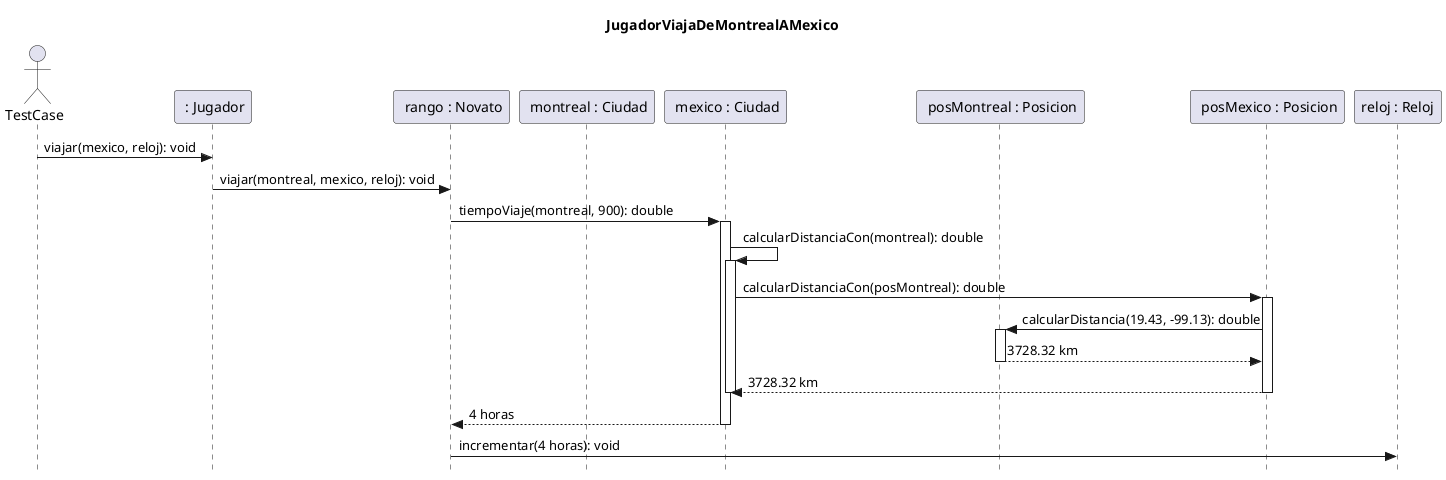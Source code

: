 @startuml
skinparam style strictuml

title: JugadorViajaDeMontrealAMexico

actor TestCase

participant " : Jugador" as jugador
participant " rango : Novato" as rango
participant " montreal : Ciudad" as montreal
participant " mexico : Ciudad" as mexico
participant " posMontreal : Posicion" as posicionMontreal
participant " posMexico : Posicion" as posicionMexico
participant "reloj : Reloj" as reloj

TestCase -> jugador: viajar(mexico, reloj): void
jugador -> rango: viajar(montreal, mexico, reloj): void
rango -> mexico: tiempoViaje(montreal, 900): double
activate mexico
mexico -> mexico: calcularDistanciaCon(montreal): double
activate mexico
mexico -> posicionMexico: calcularDistanciaCon(posMontreal): double
activate posicionMexico
posicionMexico -> posicionMontreal: calcularDistancia(19.43, -99.13): double
activate posicionMontreal
return 3728.32 km
return 3728.32 km
deactivate mexico
return 4 horas
rango -> reloj: incrementar(4 horas): void


@enduml